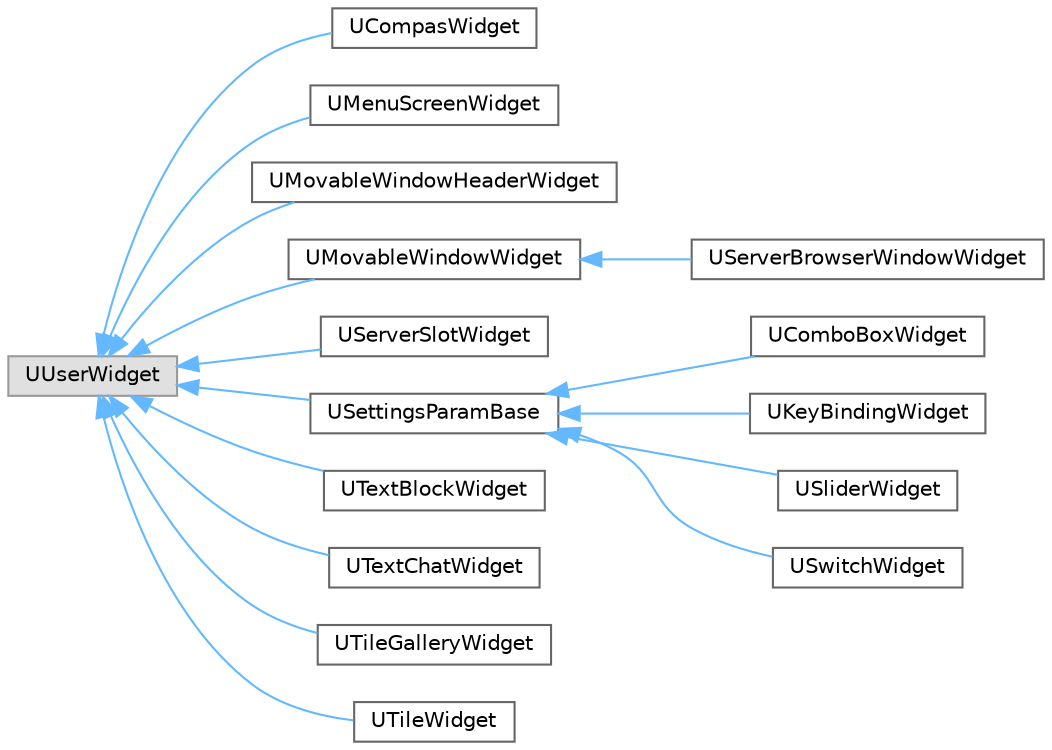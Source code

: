 digraph "Graphical Class Hierarchy"
{
 // LATEX_PDF_SIZE
  bgcolor="transparent";
  edge [fontname=Helvetica,fontsize=10,labelfontname=Helvetica,labelfontsize=10];
  node [fontname=Helvetica,fontsize=10,shape=box,height=0.2,width=0.4];
  rankdir="LR";
  Node0 [label="UUserWidget",height=0.2,width=0.4,color="grey60", fillcolor="#E0E0E0", style="filled",tooltip=" "];
  Node0 -> Node1 [dir="back",color="steelblue1",style="solid"];
  Node1 [label="UCompasWidget",height=0.2,width=0.4,color="grey40", fillcolor="white", style="filled",URL="$class_u_compas_widget.html",tooltip="Compas widget."];
  Node0 -> Node2 [dir="back",color="steelblue1",style="solid"];
  Node2 [label="UMenuScreenWidget",height=0.2,width=0.4,color="grey40", fillcolor="white", style="filled",URL="$class_u_menu_screen_widget.html",tooltip="Menu screen widget."];
  Node0 -> Node3 [dir="back",color="steelblue1",style="solid"];
  Node3 [label="UMovableWindowHeaderWidget",height=0.2,width=0.4,color="grey40", fillcolor="white", style="filled",URL="$class_u_movable_window_header_widget.html",tooltip="Movable header for the window."];
  Node0 -> Node4 [dir="back",color="steelblue1",style="solid"];
  Node4 [label="UMovableWindowWidget",height=0.2,width=0.4,color="grey40", fillcolor="white", style="filled",URL="$class_u_movable_window_widget.html",tooltip="Movable window widget."];
  Node4 -> Node5 [dir="back",color="steelblue1",style="solid"];
  Node5 [label="UServerBrowserWindowWidget",height=0.2,width=0.4,color="grey40", fillcolor="white", style="filled",URL="$class_u_server_browser_window_widget.html",tooltip="Server browser movable window widget."];
  Node0 -> Node6 [dir="back",color="steelblue1",style="solid"];
  Node6 [label="UServerSlotWidget",height=0.2,width=0.4,color="grey40", fillcolor="white", style="filled",URL="$class_u_server_slot_widget.html",tooltip="Server slot widget."];
  Node0 -> Node7 [dir="back",color="steelblue1",style="solid"];
  Node7 [label="USettingsParamBase",height=0.2,width=0.4,color="grey40", fillcolor="white", style="filled",URL="$class_u_settings_param_base.html",tooltip="Settings base for params inside a game settings."];
  Node7 -> Node8 [dir="back",color="steelblue1",style="solid"];
  Node8 [label="UComboBoxWidget",height=0.2,width=0.4,color="grey40", fillcolor="white", style="filled",URL="$class_u_combo_box_widget.html",tooltip="Combo box setting param widget."];
  Node7 -> Node9 [dir="back",color="steelblue1",style="solid"];
  Node9 [label="UKeyBindingWidget",height=0.2,width=0.4,color="grey40", fillcolor="white", style="filled",URL="$class_u_key_binding_widget.html",tooltip="Input setting line widget."];
  Node7 -> Node10 [dir="back",color="steelblue1",style="solid"];
  Node10 [label="USliderWidget",height=0.2,width=0.4,color="grey40", fillcolor="white", style="filled",URL="$class_u_slider_widget.html",tooltip="Slider param setting widget."];
  Node7 -> Node11 [dir="back",color="steelblue1",style="solid"];
  Node11 [label="USwitchWidget",height=0.2,width=0.4,color="grey40", fillcolor="white", style="filled",URL="$class_u_switch_widget.html",tooltip="Switch param setting widget"];
  Node0 -> Node12 [dir="back",color="steelblue1",style="solid"];
  Node12 [label="UTextBlockWidget",height=0.2,width=0.4,color="grey40", fillcolor="white", style="filled",URL="$class_u_text_block_widget.html",tooltip=" "];
  Node0 -> Node13 [dir="back",color="steelblue1",style="solid"];
  Node13 [label="UTextChatWidget",height=0.2,width=0.4,color="grey40", fillcolor="white", style="filled",URL="$class_u_text_chat_widget.html",tooltip="Game chat widget."];
  Node0 -> Node14 [dir="back",color="steelblue1",style="solid"];
  Node14 [label="UTileGalleryWidget",height=0.2,width=0.4,color="grey40", fillcolor="white", style="filled",URL="$class_u_tile_gallery_widget.html",tooltip="Gallery widget."];
  Node0 -> Node15 [dir="back",color="steelblue1",style="solid"];
  Node15 [label="UTileWidget",height=0.2,width=0.4,color="grey40", fillcolor="white", style="filled",URL="$class_u_tile_widget.html",tooltip="Tile widget."];
}

